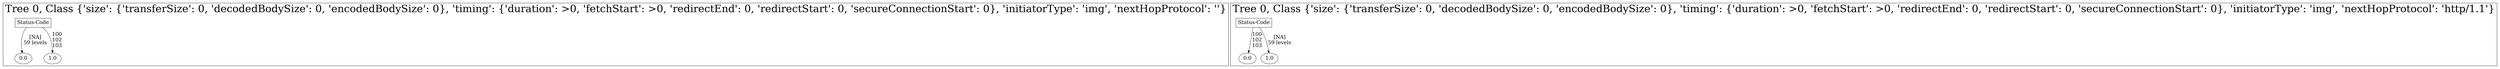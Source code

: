 /*
Generated by:
    http://https://github.com/h2oai/h2o-3/tree/master/h2o-genmodel/src/main/java/hex/genmodel/tools/PrintMojo.java
*/

/*
On a mac:

$ brew install graphviz
$ dot -Tpng file.gv -o file.png
$ open file.png
*/

digraph G {

subgraph cluster_0 {
/* Nodes */

/* Level 0 */
{
"SG_0_Node_0" [shape=box, fontsize=20, label="Status-Code"]
}

/* Level 1 */
{
"SG_0_Node_1" [fontsize=20, label="0.0"]
"SG_0_Node_2" [fontsize=20, label="1.0"]
}

/* Edges */
"SG_0_Node_0" -> "SG_0_Node_1" [fontsize=20, label="[NA]
59 levels
"]
"SG_0_Node_0" -> "SG_0_Node_2" [fontsize=20, label="100
102
103
"]

fontsize=40
label="Tree 0, Class {'size': {'transferSize': 0, 'decodedBodySize': 0, 'encodedBodySize': 0}, 'timing': {'duration': >0, 'fetchStart': >0, 'redirectEnd': 0, 'redirectStart': 0, 'secureConnectionStart': 0}, 'initiatorType': 'img', 'nextHopProtocol': ''}"
}

subgraph cluster_1 {
/* Nodes */

/* Level 0 */
{
"SG_1_Node_0" [shape=box, fontsize=20, label="Status-Code"]
}

/* Level 1 */
{
"SG_1_Node_1" [fontsize=20, label="0.0"]
"SG_1_Node_2" [fontsize=20, label="1.0"]
}

/* Edges */
"SG_1_Node_0" -> "SG_1_Node_1" [fontsize=20, label="100
102
103
"]
"SG_1_Node_0" -> "SG_1_Node_2" [fontsize=20, label="[NA]
59 levels
"]

fontsize=40
label="Tree 0, Class {'size': {'transferSize': 0, 'decodedBodySize': 0, 'encodedBodySize': 0}, 'timing': {'duration': >0, 'fetchStart': >0, 'redirectEnd': 0, 'redirectStart': 0, 'secureConnectionStart': 0}, 'initiatorType': 'img', 'nextHopProtocol': 'http/1.1'}"
}

}

